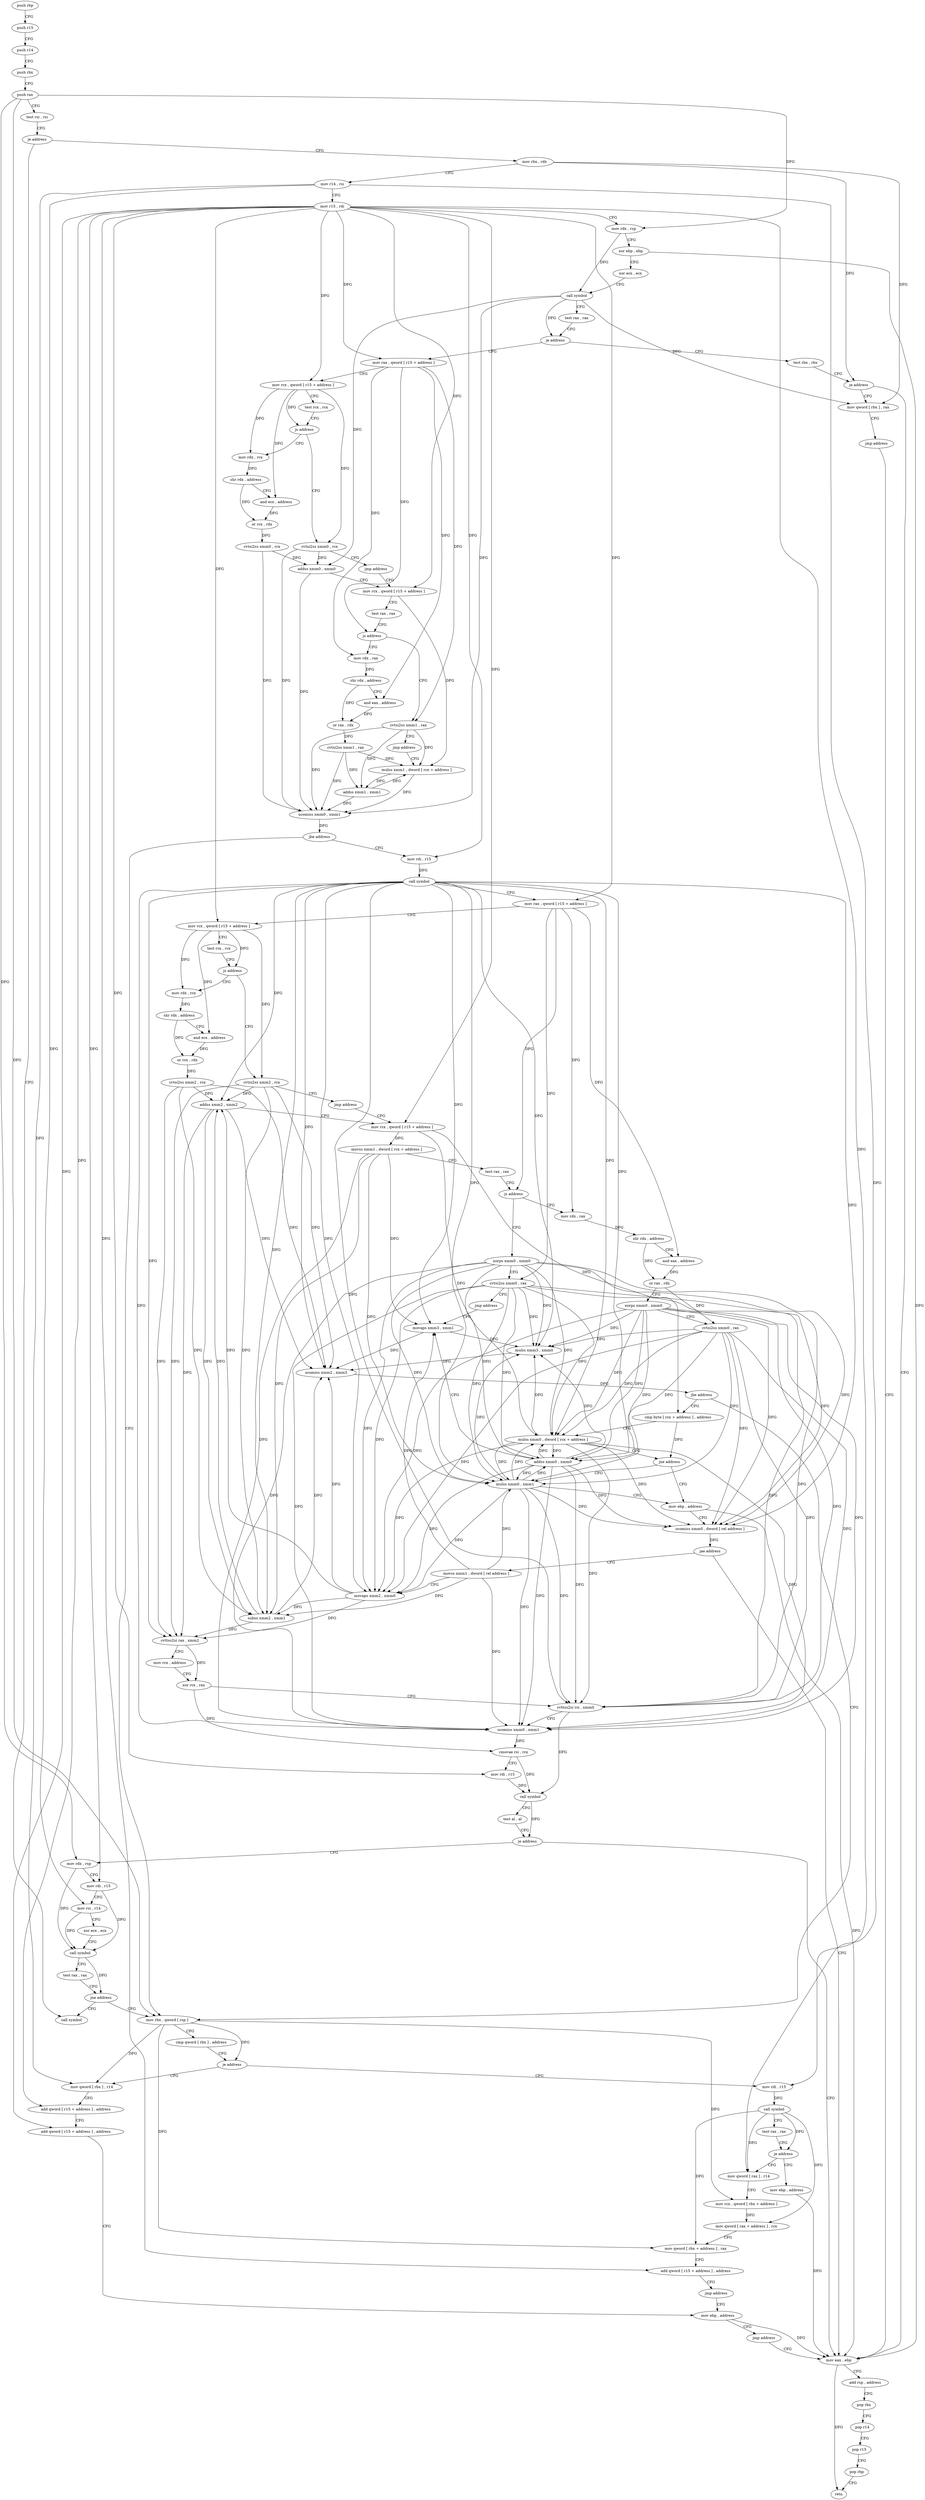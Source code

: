 digraph "func" {
"4222032" [label = "push rbp" ]
"4222033" [label = "push r15" ]
"4222035" [label = "push r14" ]
"4222037" [label = "push rbx" ]
"4222038" [label = "push rax" ]
"4222039" [label = "test rsi , rsi" ]
"4222042" [label = "je address" ]
"4222486" [label = "call symbol" ]
"4222048" [label = "mov rbx , rdx" ]
"4222051" [label = "mov r14 , rsi" ]
"4222054" [label = "mov r15 , rdi" ]
"4222057" [label = "mov rdx , rsp" ]
"4222060" [label = "xor ebp , ebp" ]
"4222062" [label = "xor ecx , ecx" ]
"4222064" [label = "call symbol" ]
"4222069" [label = "test rax , rax" ]
"4222072" [label = "je address" ]
"4222091" [label = "mov rax , qword [ r15 + address ]" ]
"4222074" [label = "test rbx , rbx" ]
"4222095" [label = "mov rcx , qword [ r15 + address ]" ]
"4222099" [label = "test rcx , rcx" ]
"4222102" [label = "js address" ]
"4222111" [label = "mov rdx , rcx" ]
"4222104" [label = "cvtsi2ss xmm0 , rcx" ]
"4222077" [label = "je address" ]
"4222473" [label = "mov eax , ebp" ]
"4222083" [label = "mov qword [ rbx ] , rax" ]
"4222114" [label = "shr rdx , address" ]
"4222117" [label = "and ecx , address" ]
"4222120" [label = "or rcx , rdx" ]
"4222123" [label = "cvtsi2ss xmm0 , rcx" ]
"4222128" [label = "addss xmm0 , xmm0" ]
"4222132" [label = "mov rcx , qword [ r15 + address ]" ]
"4222109" [label = "jmp address" ]
"4222475" [label = "add rsp , address" ]
"4222479" [label = "pop rbx" ]
"4222480" [label = "pop r14" ]
"4222482" [label = "pop r15" ]
"4222484" [label = "pop rbp" ]
"4222485" [label = "retn" ]
"4222086" [label = "jmp address" ]
"4222148" [label = "mov rdx , rax" ]
"4222151" [label = "shr rdx , address" ]
"4222154" [label = "and eax , address" ]
"4222157" [label = "or rax , rdx" ]
"4222160" [label = "cvtsi2ss xmm1 , rax" ]
"4222165" [label = "addss xmm1 , xmm1" ]
"4222169" [label = "mulss xmm1 , dword [ rcx + address ]" ]
"4222141" [label = "cvtsi2ss xmm1 , rax" ]
"4222146" [label = "jmp address" ]
"4222136" [label = "test rax , rax" ]
"4222139" [label = "js address" ]
"4222403" [label = "mov rbx , qword [ rsp ]" ]
"4222407" [label = "cmp qword [ rbx ] , address" ]
"4222411" [label = "je address" ]
"4222448" [label = "mov qword [ rbx ] , r14" ]
"4222413" [label = "mov rdi , r15" ]
"4222183" [label = "mov rdi , r15" ]
"4222186" [label = "call symbol" ]
"4222191" [label = "mov rax , qword [ r15 + address ]" ]
"4222195" [label = "mov rcx , qword [ r15 + address ]" ]
"4222199" [label = "test rcx , rcx" ]
"4222202" [label = "js address" ]
"4222211" [label = "mov rdx , rcx" ]
"4222204" [label = "cvtsi2ss xmm2 , rcx" ]
"4222174" [label = "ucomiss xmm0 , xmm1" ]
"4222177" [label = "jbe address" ]
"4222451" [label = "add qword [ r15 + address ] , address" ]
"4222456" [label = "add qword [ r15 + address ] , address" ]
"4222461" [label = "mov ebp , address" ]
"4222416" [label = "call symbol" ]
"4222421" [label = "test rax , rax" ]
"4222424" [label = "je address" ]
"4222468" [label = "mov ebp , address" ]
"4222426" [label = "mov qword [ rax ] , r14" ]
"4222214" [label = "shr rdx , address" ]
"4222217" [label = "and ecx , address" ]
"4222220" [label = "or rcx , rdx" ]
"4222223" [label = "cvtsi2ss xmm2 , rcx" ]
"4222228" [label = "addss xmm2 , xmm2" ]
"4222232" [label = "mov rcx , qword [ r15 + address ]" ]
"4222209" [label = "jmp address" ]
"4222429" [label = "mov rcx , qword [ rbx + address ]" ]
"4222433" [label = "mov qword [ rax + address ] , rcx" ]
"4222437" [label = "mov qword [ rbx + address ] , rax" ]
"4222441" [label = "add qword [ r15 + address ] , address" ]
"4222446" [label = "jmp address" ]
"4222256" [label = "mov rdx , rax" ]
"4222259" [label = "shr rdx , address" ]
"4222262" [label = "and eax , address" ]
"4222265" [label = "or rax , rdx" ]
"4222268" [label = "xorps xmm0 , xmm0" ]
"4222271" [label = "cvtsi2ss xmm0 , rax" ]
"4222276" [label = "addss xmm0 , xmm0" ]
"4222280" [label = "movaps xmm3 , xmm1" ]
"4222246" [label = "xorps xmm0 , xmm0" ]
"4222249" [label = "cvtsi2ss xmm0 , rax" ]
"4222254" [label = "jmp address" ]
"4222236" [label = "movss xmm1 , dword [ rcx + address ]" ]
"4222241" [label = "test rax , rax" ]
"4222244" [label = "js address" ]
"4222466" [label = "jmp address" ]
"4222292" [label = "cmp byte [ rcx + address ] , address" ]
"4222296" [label = "mulss xmm0 , dword [ rcx + address ]" ]
"4222301" [label = "jne address" ]
"4222307" [label = "mov ebp , address" ]
"4222303" [label = "mulss xmm0 , xmm1" ]
"4222283" [label = "mulss xmm3 , xmm0" ]
"4222287" [label = "ucomiss xmm2 , xmm3" ]
"4222290" [label = "jbe address" ]
"4222312" [label = "ucomiss xmm0 , dword [ rel address ]" ]
"4222319" [label = "jae address" ]
"4222325" [label = "movss xmm1 , dword [ rel address ]" ]
"4222333" [label = "movaps xmm2 , xmm0" ]
"4222336" [label = "subss xmm2 , xmm1" ]
"4222340" [label = "cvttss2si rax , xmm2" ]
"4222345" [label = "mov rcx , address" ]
"4222355" [label = "xor rcx , rax" ]
"4222358" [label = "cvttss2si rsi , xmm0" ]
"4222363" [label = "ucomiss xmm0 , xmm1" ]
"4222366" [label = "cmovae rsi , rcx" ]
"4222370" [label = "mov rdi , r15" ]
"4222373" [label = "call symbol" ]
"4222378" [label = "test al , al" ]
"4222380" [label = "je address" ]
"4222382" [label = "mov rdx , rsp" ]
"4222385" [label = "mov rdi , r15" ]
"4222388" [label = "mov rsi , r14" ]
"4222391" [label = "xor ecx , ecx" ]
"4222393" [label = "call symbol" ]
"4222398" [label = "test rax , rax" ]
"4222401" [label = "jne address" ]
"4222032" -> "4222033" [ label = "CFG" ]
"4222033" -> "4222035" [ label = "CFG" ]
"4222035" -> "4222037" [ label = "CFG" ]
"4222037" -> "4222038" [ label = "CFG" ]
"4222038" -> "4222039" [ label = "CFG" ]
"4222038" -> "4222403" [ label = "DFG" ]
"4222038" -> "4222057" [ label = "DFG" ]
"4222038" -> "4222382" [ label = "DFG" ]
"4222039" -> "4222042" [ label = "CFG" ]
"4222042" -> "4222486" [ label = "CFG" ]
"4222042" -> "4222048" [ label = "CFG" ]
"4222048" -> "4222051" [ label = "CFG" ]
"4222048" -> "4222077" [ label = "DFG" ]
"4222048" -> "4222083" [ label = "DFG" ]
"4222051" -> "4222054" [ label = "CFG" ]
"4222051" -> "4222448" [ label = "DFG" ]
"4222051" -> "4222426" [ label = "DFG" ]
"4222051" -> "4222388" [ label = "DFG" ]
"4222054" -> "4222057" [ label = "CFG" ]
"4222054" -> "4222091" [ label = "DFG" ]
"4222054" -> "4222095" [ label = "DFG" ]
"4222054" -> "4222132" [ label = "DFG" ]
"4222054" -> "4222183" [ label = "DFG" ]
"4222054" -> "4222191" [ label = "DFG" ]
"4222054" -> "4222195" [ label = "DFG" ]
"4222054" -> "4222451" [ label = "DFG" ]
"4222054" -> "4222456" [ label = "DFG" ]
"4222054" -> "4222413" [ label = "DFG" ]
"4222054" -> "4222441" [ label = "DFG" ]
"4222054" -> "4222232" [ label = "DFG" ]
"4222054" -> "4222370" [ label = "DFG" ]
"4222054" -> "4222385" [ label = "DFG" ]
"4222057" -> "4222060" [ label = "CFG" ]
"4222057" -> "4222064" [ label = "DFG" ]
"4222060" -> "4222062" [ label = "CFG" ]
"4222060" -> "4222473" [ label = "DFG" ]
"4222062" -> "4222064" [ label = "CFG" ]
"4222064" -> "4222069" [ label = "CFG" ]
"4222064" -> "4222072" [ label = "DFG" ]
"4222064" -> "4222083" [ label = "DFG" ]
"4222064" -> "4222128" [ label = "DFG" ]
"4222064" -> "4222174" [ label = "DFG" ]
"4222069" -> "4222072" [ label = "CFG" ]
"4222072" -> "4222091" [ label = "CFG" ]
"4222072" -> "4222074" [ label = "CFG" ]
"4222091" -> "4222095" [ label = "CFG" ]
"4222091" -> "4222139" [ label = "DFG" ]
"4222091" -> "4222148" [ label = "DFG" ]
"4222091" -> "4222154" [ label = "DFG" ]
"4222091" -> "4222141" [ label = "DFG" ]
"4222074" -> "4222077" [ label = "CFG" ]
"4222095" -> "4222099" [ label = "CFG" ]
"4222095" -> "4222102" [ label = "DFG" ]
"4222095" -> "4222111" [ label = "DFG" ]
"4222095" -> "4222117" [ label = "DFG" ]
"4222095" -> "4222104" [ label = "DFG" ]
"4222099" -> "4222102" [ label = "CFG" ]
"4222102" -> "4222111" [ label = "CFG" ]
"4222102" -> "4222104" [ label = "CFG" ]
"4222111" -> "4222114" [ label = "DFG" ]
"4222104" -> "4222109" [ label = "CFG" ]
"4222104" -> "4222128" [ label = "DFG" ]
"4222104" -> "4222174" [ label = "DFG" ]
"4222077" -> "4222473" [ label = "CFG" ]
"4222077" -> "4222083" [ label = "CFG" ]
"4222473" -> "4222475" [ label = "CFG" ]
"4222473" -> "4222485" [ label = "DFG" ]
"4222083" -> "4222086" [ label = "CFG" ]
"4222114" -> "4222117" [ label = "CFG" ]
"4222114" -> "4222120" [ label = "DFG" ]
"4222117" -> "4222120" [ label = "DFG" ]
"4222120" -> "4222123" [ label = "DFG" ]
"4222123" -> "4222128" [ label = "DFG" ]
"4222123" -> "4222174" [ label = "DFG" ]
"4222128" -> "4222132" [ label = "CFG" ]
"4222128" -> "4222174" [ label = "DFG" ]
"4222132" -> "4222136" [ label = "CFG" ]
"4222132" -> "4222169" [ label = "DFG" ]
"4222109" -> "4222132" [ label = "CFG" ]
"4222475" -> "4222479" [ label = "CFG" ]
"4222479" -> "4222480" [ label = "CFG" ]
"4222480" -> "4222482" [ label = "CFG" ]
"4222482" -> "4222484" [ label = "CFG" ]
"4222484" -> "4222485" [ label = "CFG" ]
"4222086" -> "4222473" [ label = "CFG" ]
"4222148" -> "4222151" [ label = "DFG" ]
"4222151" -> "4222154" [ label = "CFG" ]
"4222151" -> "4222157" [ label = "DFG" ]
"4222154" -> "4222157" [ label = "DFG" ]
"4222157" -> "4222160" [ label = "DFG" ]
"4222160" -> "4222165" [ label = "DFG" ]
"4222160" -> "4222169" [ label = "DFG" ]
"4222160" -> "4222174" [ label = "DFG" ]
"4222165" -> "4222169" [ label = "DFG" ]
"4222165" -> "4222174" [ label = "DFG" ]
"4222169" -> "4222174" [ label = "DFG" ]
"4222169" -> "4222165" [ label = "DFG" ]
"4222141" -> "4222146" [ label = "CFG" ]
"4222141" -> "4222165" [ label = "DFG" ]
"4222141" -> "4222169" [ label = "DFG" ]
"4222141" -> "4222174" [ label = "DFG" ]
"4222146" -> "4222169" [ label = "CFG" ]
"4222136" -> "4222139" [ label = "CFG" ]
"4222139" -> "4222148" [ label = "CFG" ]
"4222139" -> "4222141" [ label = "CFG" ]
"4222403" -> "4222407" [ label = "CFG" ]
"4222403" -> "4222411" [ label = "DFG" ]
"4222403" -> "4222448" [ label = "DFG" ]
"4222403" -> "4222429" [ label = "DFG" ]
"4222403" -> "4222437" [ label = "DFG" ]
"4222407" -> "4222411" [ label = "CFG" ]
"4222411" -> "4222448" [ label = "CFG" ]
"4222411" -> "4222413" [ label = "CFG" ]
"4222448" -> "4222451" [ label = "CFG" ]
"4222413" -> "4222416" [ label = "DFG" ]
"4222183" -> "4222186" [ label = "DFG" ]
"4222186" -> "4222191" [ label = "CFG" ]
"4222186" -> "4222276" [ label = "DFG" ]
"4222186" -> "4222283" [ label = "DFG" ]
"4222186" -> "4222296" [ label = "DFG" ]
"4222186" -> "4222312" [ label = "DFG" ]
"4222186" -> "4222303" [ label = "DFG" ]
"4222186" -> "4222333" [ label = "DFG" ]
"4222186" -> "4222358" [ label = "DFG" ]
"4222186" -> "4222363" [ label = "DFG" ]
"4222186" -> "4222280" [ label = "DFG" ]
"4222186" -> "4222336" [ label = "DFG" ]
"4222186" -> "4222228" [ label = "DFG" ]
"4222186" -> "4222287" [ label = "DFG" ]
"4222186" -> "4222340" [ label = "DFG" ]
"4222191" -> "4222195" [ label = "CFG" ]
"4222191" -> "4222244" [ label = "DFG" ]
"4222191" -> "4222256" [ label = "DFG" ]
"4222191" -> "4222262" [ label = "DFG" ]
"4222191" -> "4222249" [ label = "DFG" ]
"4222195" -> "4222199" [ label = "CFG" ]
"4222195" -> "4222202" [ label = "DFG" ]
"4222195" -> "4222211" [ label = "DFG" ]
"4222195" -> "4222217" [ label = "DFG" ]
"4222195" -> "4222204" [ label = "DFG" ]
"4222199" -> "4222202" [ label = "CFG" ]
"4222202" -> "4222211" [ label = "CFG" ]
"4222202" -> "4222204" [ label = "CFG" ]
"4222211" -> "4222214" [ label = "DFG" ]
"4222204" -> "4222209" [ label = "CFG" ]
"4222204" -> "4222228" [ label = "DFG" ]
"4222204" -> "4222287" [ label = "DFG" ]
"4222204" -> "4222336" [ label = "DFG" ]
"4222204" -> "4222340" [ label = "DFG" ]
"4222174" -> "4222177" [ label = "DFG" ]
"4222177" -> "4222403" [ label = "CFG" ]
"4222177" -> "4222183" [ label = "CFG" ]
"4222451" -> "4222456" [ label = "CFG" ]
"4222456" -> "4222461" [ label = "CFG" ]
"4222461" -> "4222466" [ label = "CFG" ]
"4222461" -> "4222473" [ label = "DFG" ]
"4222416" -> "4222421" [ label = "CFG" ]
"4222416" -> "4222424" [ label = "DFG" ]
"4222416" -> "4222426" [ label = "DFG" ]
"4222416" -> "4222433" [ label = "DFG" ]
"4222416" -> "4222437" [ label = "DFG" ]
"4222421" -> "4222424" [ label = "CFG" ]
"4222424" -> "4222468" [ label = "CFG" ]
"4222424" -> "4222426" [ label = "CFG" ]
"4222468" -> "4222473" [ label = "DFG" ]
"4222426" -> "4222429" [ label = "CFG" ]
"4222214" -> "4222217" [ label = "CFG" ]
"4222214" -> "4222220" [ label = "DFG" ]
"4222217" -> "4222220" [ label = "DFG" ]
"4222220" -> "4222223" [ label = "DFG" ]
"4222223" -> "4222228" [ label = "DFG" ]
"4222223" -> "4222287" [ label = "DFG" ]
"4222223" -> "4222336" [ label = "DFG" ]
"4222223" -> "4222340" [ label = "DFG" ]
"4222228" -> "4222232" [ label = "CFG" ]
"4222228" -> "4222287" [ label = "DFG" ]
"4222228" -> "4222336" [ label = "DFG" ]
"4222228" -> "4222340" [ label = "DFG" ]
"4222232" -> "4222236" [ label = "DFG" ]
"4222232" -> "4222292" [ label = "DFG" ]
"4222232" -> "4222296" [ label = "DFG" ]
"4222209" -> "4222232" [ label = "CFG" ]
"4222429" -> "4222433" [ label = "DFG" ]
"4222433" -> "4222437" [ label = "CFG" ]
"4222437" -> "4222441" [ label = "CFG" ]
"4222441" -> "4222446" [ label = "CFG" ]
"4222446" -> "4222461" [ label = "CFG" ]
"4222256" -> "4222259" [ label = "DFG" ]
"4222259" -> "4222262" [ label = "CFG" ]
"4222259" -> "4222265" [ label = "DFG" ]
"4222262" -> "4222265" [ label = "DFG" ]
"4222265" -> "4222268" [ label = "CFG" ]
"4222265" -> "4222271" [ label = "DFG" ]
"4222268" -> "4222271" [ label = "CFG" ]
"4222268" -> "4222276" [ label = "DFG" ]
"4222268" -> "4222283" [ label = "DFG" ]
"4222268" -> "4222296" [ label = "DFG" ]
"4222268" -> "4222312" [ label = "DFG" ]
"4222268" -> "4222303" [ label = "DFG" ]
"4222268" -> "4222333" [ label = "DFG" ]
"4222268" -> "4222358" [ label = "DFG" ]
"4222268" -> "4222363" [ label = "DFG" ]
"4222271" -> "4222276" [ label = "DFG" ]
"4222271" -> "4222283" [ label = "DFG" ]
"4222271" -> "4222296" [ label = "DFG" ]
"4222271" -> "4222312" [ label = "DFG" ]
"4222271" -> "4222303" [ label = "DFG" ]
"4222271" -> "4222333" [ label = "DFG" ]
"4222271" -> "4222358" [ label = "DFG" ]
"4222271" -> "4222363" [ label = "DFG" ]
"4222276" -> "4222280" [ label = "CFG" ]
"4222276" -> "4222283" [ label = "DFG" ]
"4222276" -> "4222296" [ label = "DFG" ]
"4222276" -> "4222312" [ label = "DFG" ]
"4222276" -> "4222303" [ label = "DFG" ]
"4222276" -> "4222333" [ label = "DFG" ]
"4222276" -> "4222358" [ label = "DFG" ]
"4222276" -> "4222363" [ label = "DFG" ]
"4222280" -> "4222283" [ label = "DFG" ]
"4222280" -> "4222287" [ label = "DFG" ]
"4222246" -> "4222249" [ label = "CFG" ]
"4222246" -> "4222276" [ label = "DFG" ]
"4222246" -> "4222283" [ label = "DFG" ]
"4222246" -> "4222296" [ label = "DFG" ]
"4222246" -> "4222312" [ label = "DFG" ]
"4222246" -> "4222303" [ label = "DFG" ]
"4222246" -> "4222333" [ label = "DFG" ]
"4222246" -> "4222358" [ label = "DFG" ]
"4222246" -> "4222363" [ label = "DFG" ]
"4222249" -> "4222254" [ label = "CFG" ]
"4222249" -> "4222276" [ label = "DFG" ]
"4222249" -> "4222283" [ label = "DFG" ]
"4222249" -> "4222296" [ label = "DFG" ]
"4222249" -> "4222312" [ label = "DFG" ]
"4222249" -> "4222303" [ label = "DFG" ]
"4222249" -> "4222333" [ label = "DFG" ]
"4222249" -> "4222358" [ label = "DFG" ]
"4222249" -> "4222363" [ label = "DFG" ]
"4222254" -> "4222280" [ label = "CFG" ]
"4222236" -> "4222241" [ label = "CFG" ]
"4222236" -> "4222280" [ label = "DFG" ]
"4222236" -> "4222303" [ label = "DFG" ]
"4222236" -> "4222336" [ label = "DFG" ]
"4222236" -> "4222363" [ label = "DFG" ]
"4222241" -> "4222244" [ label = "CFG" ]
"4222244" -> "4222256" [ label = "CFG" ]
"4222244" -> "4222246" [ label = "CFG" ]
"4222466" -> "4222473" [ label = "CFG" ]
"4222292" -> "4222296" [ label = "CFG" ]
"4222292" -> "4222301" [ label = "DFG" ]
"4222296" -> "4222301" [ label = "CFG" ]
"4222296" -> "4222276" [ label = "DFG" ]
"4222296" -> "4222283" [ label = "DFG" ]
"4222296" -> "4222312" [ label = "DFG" ]
"4222296" -> "4222303" [ label = "DFG" ]
"4222296" -> "4222333" [ label = "DFG" ]
"4222296" -> "4222358" [ label = "DFG" ]
"4222296" -> "4222363" [ label = "DFG" ]
"4222301" -> "4222307" [ label = "CFG" ]
"4222301" -> "4222303" [ label = "CFG" ]
"4222307" -> "4222312" [ label = "CFG" ]
"4222307" -> "4222473" [ label = "DFG" ]
"4222303" -> "4222307" [ label = "CFG" ]
"4222303" -> "4222276" [ label = "DFG" ]
"4222303" -> "4222283" [ label = "DFG" ]
"4222303" -> "4222312" [ label = "DFG" ]
"4222303" -> "4222296" [ label = "DFG" ]
"4222303" -> "4222333" [ label = "DFG" ]
"4222303" -> "4222358" [ label = "DFG" ]
"4222303" -> "4222363" [ label = "DFG" ]
"4222283" -> "4222287" [ label = "DFG" ]
"4222287" -> "4222290" [ label = "DFG" ]
"4222290" -> "4222403" [ label = "CFG" ]
"4222290" -> "4222292" [ label = "CFG" ]
"4222312" -> "4222319" [ label = "DFG" ]
"4222319" -> "4222473" [ label = "CFG" ]
"4222319" -> "4222325" [ label = "CFG" ]
"4222325" -> "4222333" [ label = "CFG" ]
"4222325" -> "4222280" [ label = "DFG" ]
"4222325" -> "4222303" [ label = "DFG" ]
"4222325" -> "4222336" [ label = "DFG" ]
"4222325" -> "4222363" [ label = "DFG" ]
"4222333" -> "4222336" [ label = "DFG" ]
"4222333" -> "4222228" [ label = "DFG" ]
"4222333" -> "4222287" [ label = "DFG" ]
"4222333" -> "4222340" [ label = "DFG" ]
"4222336" -> "4222340" [ label = "DFG" ]
"4222336" -> "4222228" [ label = "DFG" ]
"4222336" -> "4222287" [ label = "DFG" ]
"4222340" -> "4222345" [ label = "CFG" ]
"4222340" -> "4222355" [ label = "DFG" ]
"4222345" -> "4222355" [ label = "CFG" ]
"4222355" -> "4222358" [ label = "CFG" ]
"4222355" -> "4222366" [ label = "DFG" ]
"4222358" -> "4222363" [ label = "CFG" ]
"4222358" -> "4222373" [ label = "DFG" ]
"4222363" -> "4222366" [ label = "DFG" ]
"4222366" -> "4222370" [ label = "CFG" ]
"4222366" -> "4222373" [ label = "DFG" ]
"4222370" -> "4222373" [ label = "DFG" ]
"4222373" -> "4222378" [ label = "CFG" ]
"4222373" -> "4222380" [ label = "DFG" ]
"4222378" -> "4222380" [ label = "CFG" ]
"4222380" -> "4222473" [ label = "CFG" ]
"4222380" -> "4222382" [ label = "CFG" ]
"4222382" -> "4222385" [ label = "CFG" ]
"4222382" -> "4222393" [ label = "DFG" ]
"4222385" -> "4222388" [ label = "CFG" ]
"4222385" -> "4222393" [ label = "DFG" ]
"4222388" -> "4222391" [ label = "CFG" ]
"4222388" -> "4222393" [ label = "DFG" ]
"4222391" -> "4222393" [ label = "CFG" ]
"4222393" -> "4222398" [ label = "CFG" ]
"4222393" -> "4222401" [ label = "DFG" ]
"4222398" -> "4222401" [ label = "CFG" ]
"4222401" -> "4222486" [ label = "CFG" ]
"4222401" -> "4222403" [ label = "CFG" ]
}
